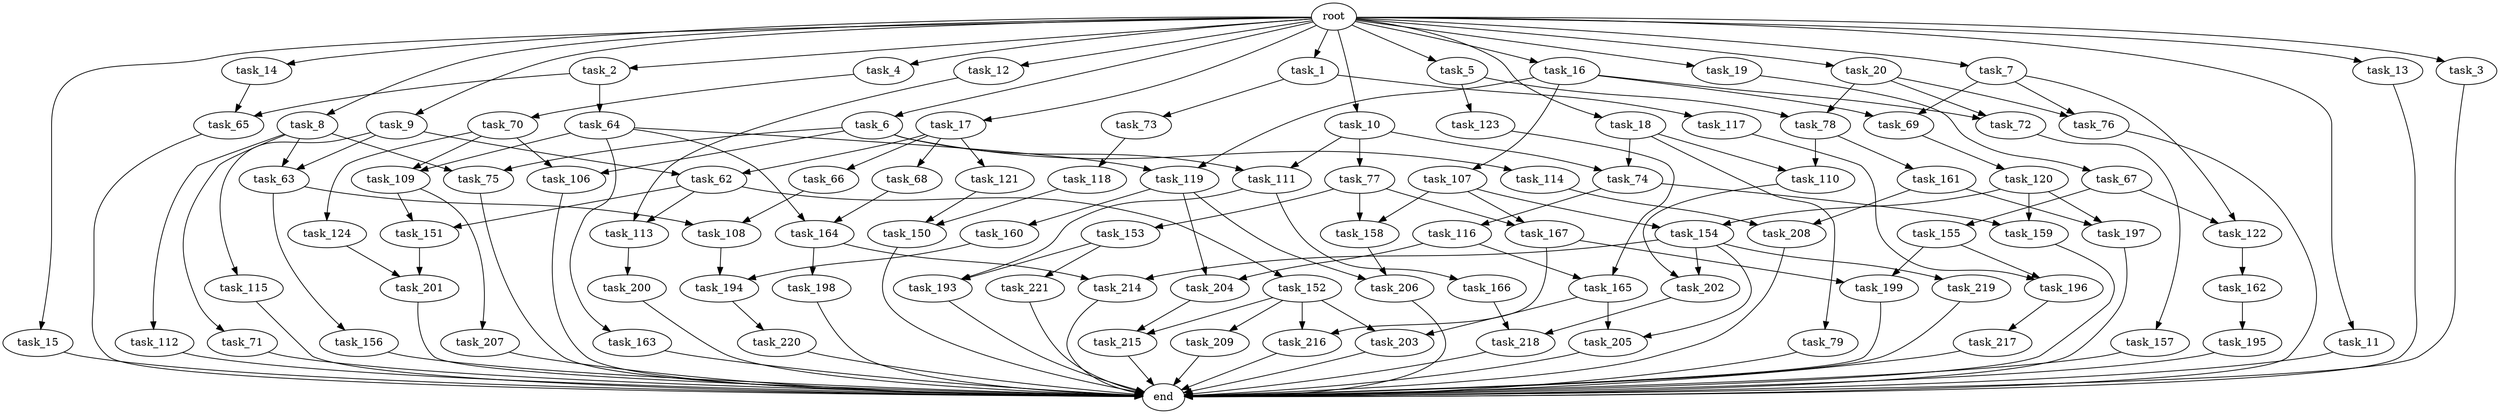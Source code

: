 digraph G {
  task_116 [size="137438953472.000000"];
  task_163 [size="309237645312.000000"];
  task_15 [size="1024.000000"];
  task_118 [size="34359738368.000000"];
  task_207 [size="214748364800.000000"];
  task_153 [size="214748364800.000000"];
  end [size="0.000000"];
  task_7 [size="1024.000000"];
  task_119 [size="618475290624.000000"];
  task_220 [size="309237645312.000000"];
  task_166 [size="137438953472.000000"];
  task_79 [size="309237645312.000000"];
  task_75 [size="386547056640.000000"];
  task_214 [size="730144440320.000000"];
  task_154 [size="214748364800.000000"];
  task_106 [size="446676598784.000000"];
  task_204 [size="1168231104512.000000"];
  task_117 [size="214748364800.000000"];
  task_196 [size="352187318272.000000"];
  task_9 [size="1024.000000"];
  task_155 [size="214748364800.000000"];
  task_216 [size="627065225216.000000"];
  task_112 [size="77309411328.000000"];
  task_121 [size="549755813888.000000"];
  task_164 [size="858993459200.000000"];
  task_217 [size="420906795008.000000"];
  task_73 [size="214748364800.000000"];
  task_64 [size="137438953472.000000"];
  task_77 [size="77309411328.000000"];
  task_198 [size="420906795008.000000"];
  task_65 [size="996432412672.000000"];
  task_150 [size="764504178688.000000"];
  task_18 [size="1024.000000"];
  task_159 [size="274877906944.000000"];
  task_63 [size="214748364800.000000"];
  task_68 [size="549755813888.000000"];
  task_115 [size="137438953472.000000"];
  task_206 [size="386547056640.000000"];
  task_160 [size="309237645312.000000"];
  task_5 [size="1024.000000"];
  task_11 [size="1024.000000"];
  task_167 [size="292057776128.000000"];
  task_156 [size="549755813888.000000"];
  task_1 [size="1024.000000"];
  task_78 [size="1717986918400.000000"];
  task_157 [size="214748364800.000000"];
  task_109 [size="446676598784.000000"];
  task_201 [size="773094113280.000000"];
  task_69 [size="1005022347264.000000"];
  task_162 [size="77309411328.000000"];
  task_165 [size="936302870528.000000"];
  task_123 [size="858993459200.000000"];
  task_20 [size="1024.000000"];
  task_194 [size="171798691840.000000"];
  task_62 [size="687194767360.000000"];
  task_66 [size="549755813888.000000"];
  task_205 [size="386547056640.000000"];
  task_161 [size="858993459200.000000"];
  task_19 [size="1024.000000"];
  task_195 [size="695784701952.000000"];
  task_4 [size="1024.000000"];
  task_10 [size="1024.000000"];
  task_193 [size="833223655424.000000"];
  task_158 [size="292057776128.000000"];
  task_70 [size="309237645312.000000"];
  task_71 [size="77309411328.000000"];
  task_67 [size="695784701952.000000"];
  task_14 [size="1024.000000"];
  task_12 [size="1024.000000"];
  task_13 [size="1024.000000"];
  task_108 [size="627065225216.000000"];
  task_3 [size="1024.000000"];
  task_114 [size="309237645312.000000"];
  task_151 [size="635655159808.000000"];
  task_113 [size="841813590016.000000"];
  task_6 [size="1024.000000"];
  task_203 [size="154618822656.000000"];
  task_124 [size="137438953472.000000"];
  task_2 [size="1024.000000"];
  task_209 [size="77309411328.000000"];
  task_221 [size="695784701952.000000"];
  task_219 [size="309237645312.000000"];
  task_107 [size="309237645312.000000"];
  task_72 [size="1168231104512.000000"];
  task_74 [size="386547056640.000000"];
  task_17 [size="1024.000000"];
  task_76 [size="1554778161152.000000"];
  task_202 [size="618475290624.000000"];
  task_120 [size="549755813888.000000"];
  task_200 [size="695784701952.000000"];
  root [size="0.000000"];
  task_197 [size="214748364800.000000"];
  task_111 [size="386547056640.000000"];
  task_8 [size="1024.000000"];
  task_16 [size="1024.000000"];
  task_199 [size="687194767360.000000"];
  task_152 [size="420906795008.000000"];
  task_218 [size="627065225216.000000"];
  task_215 [size="627065225216.000000"];
  task_110 [size="1168231104512.000000"];
  task_122 [size="910533066752.000000"];
  task_208 [size="773094113280.000000"];

  task_116 -> task_204 [size="838860800.000000"];
  task_116 -> task_165 [size="838860800.000000"];
  task_163 -> end [size="1.000000"];
  task_15 -> end [size="1.000000"];
  task_118 -> task_150 [size="209715200.000000"];
  task_207 -> end [size="1.000000"];
  task_153 -> task_193 [size="679477248.000000"];
  task_153 -> task_221 [size="679477248.000000"];
  task_7 -> task_76 [size="679477248.000000"];
  task_7 -> task_122 [size="679477248.000000"];
  task_7 -> task_69 [size="679477248.000000"];
  task_119 -> task_206 [size="301989888.000000"];
  task_119 -> task_204 [size="301989888.000000"];
  task_119 -> task_160 [size="301989888.000000"];
  task_220 -> end [size="1.000000"];
  task_166 -> task_218 [size="75497472.000000"];
  task_79 -> end [size="1.000000"];
  task_75 -> end [size="1.000000"];
  task_214 -> end [size="1.000000"];
  task_154 -> task_214 [size="301989888.000000"];
  task_154 -> task_202 [size="301989888.000000"];
  task_154 -> task_205 [size="301989888.000000"];
  task_154 -> task_219 [size="301989888.000000"];
  task_106 -> end [size="1.000000"];
  task_204 -> task_215 [size="536870912.000000"];
  task_117 -> task_196 [size="209715200.000000"];
  task_196 -> task_217 [size="411041792.000000"];
  task_9 -> task_63 [size="134217728.000000"];
  task_9 -> task_62 [size="134217728.000000"];
  task_9 -> task_115 [size="134217728.000000"];
  task_155 -> task_199 [size="134217728.000000"];
  task_155 -> task_196 [size="134217728.000000"];
  task_216 -> end [size="1.000000"];
  task_112 -> end [size="1.000000"];
  task_121 -> task_150 [size="536870912.000000"];
  task_164 -> task_214 [size="411041792.000000"];
  task_164 -> task_198 [size="411041792.000000"];
  task_217 -> end [size="1.000000"];
  task_73 -> task_118 [size="33554432.000000"];
  task_64 -> task_164 [size="301989888.000000"];
  task_64 -> task_109 [size="301989888.000000"];
  task_64 -> task_119 [size="301989888.000000"];
  task_64 -> task_163 [size="301989888.000000"];
  task_77 -> task_158 [size="209715200.000000"];
  task_77 -> task_153 [size="209715200.000000"];
  task_77 -> task_167 [size="209715200.000000"];
  task_198 -> end [size="1.000000"];
  task_65 -> end [size="1.000000"];
  task_150 -> end [size="1.000000"];
  task_18 -> task_110 [size="301989888.000000"];
  task_18 -> task_79 [size="301989888.000000"];
  task_18 -> task_74 [size="301989888.000000"];
  task_159 -> end [size="1.000000"];
  task_63 -> task_156 [size="536870912.000000"];
  task_63 -> task_108 [size="536870912.000000"];
  task_68 -> task_164 [size="536870912.000000"];
  task_115 -> end [size="1.000000"];
  task_206 -> end [size="1.000000"];
  task_160 -> task_194 [size="33554432.000000"];
  task_5 -> task_78 [size="838860800.000000"];
  task_5 -> task_123 [size="838860800.000000"];
  task_11 -> end [size="1.000000"];
  task_167 -> task_199 [size="536870912.000000"];
  task_167 -> task_216 [size="536870912.000000"];
  task_156 -> end [size="1.000000"];
  task_1 -> task_117 [size="209715200.000000"];
  task_1 -> task_73 [size="209715200.000000"];
  task_78 -> task_110 [size="838860800.000000"];
  task_78 -> task_161 [size="838860800.000000"];
  task_157 -> end [size="1.000000"];
  task_109 -> task_207 [size="209715200.000000"];
  task_109 -> task_151 [size="209715200.000000"];
  task_201 -> end [size="1.000000"];
  task_69 -> task_120 [size="536870912.000000"];
  task_162 -> task_195 [size="679477248.000000"];
  task_165 -> task_203 [size="75497472.000000"];
  task_165 -> task_205 [size="75497472.000000"];
  task_123 -> task_165 [size="75497472.000000"];
  task_20 -> task_78 [size="838860800.000000"];
  task_20 -> task_76 [size="838860800.000000"];
  task_20 -> task_72 [size="838860800.000000"];
  task_194 -> task_220 [size="301989888.000000"];
  task_62 -> task_113 [size="411041792.000000"];
  task_62 -> task_152 [size="411041792.000000"];
  task_62 -> task_151 [size="411041792.000000"];
  task_66 -> task_108 [size="75497472.000000"];
  task_205 -> end [size="1.000000"];
  task_161 -> task_197 [size="75497472.000000"];
  task_161 -> task_208 [size="75497472.000000"];
  task_19 -> task_67 [size="679477248.000000"];
  task_195 -> end [size="1.000000"];
  task_4 -> task_70 [size="301989888.000000"];
  task_10 -> task_111 [size="75497472.000000"];
  task_10 -> task_77 [size="75497472.000000"];
  task_10 -> task_74 [size="75497472.000000"];
  task_193 -> end [size="1.000000"];
  task_158 -> task_206 [size="75497472.000000"];
  task_70 -> task_109 [size="134217728.000000"];
  task_70 -> task_124 [size="134217728.000000"];
  task_70 -> task_106 [size="134217728.000000"];
  task_71 -> end [size="1.000000"];
  task_67 -> task_122 [size="209715200.000000"];
  task_67 -> task_155 [size="209715200.000000"];
  task_14 -> task_65 [size="838860800.000000"];
  task_12 -> task_113 [size="411041792.000000"];
  task_13 -> end [size="1.000000"];
  task_108 -> task_194 [size="134217728.000000"];
  task_3 -> end [size="1.000000"];
  task_114 -> task_208 [size="679477248.000000"];
  task_151 -> task_201 [size="679477248.000000"];
  task_113 -> task_200 [size="679477248.000000"];
  task_6 -> task_75 [size="301989888.000000"];
  task_6 -> task_114 [size="301989888.000000"];
  task_6 -> task_111 [size="301989888.000000"];
  task_6 -> task_106 [size="301989888.000000"];
  task_203 -> end [size="1.000000"];
  task_124 -> task_201 [size="75497472.000000"];
  task_2 -> task_65 [size="134217728.000000"];
  task_2 -> task_64 [size="134217728.000000"];
  task_209 -> end [size="1.000000"];
  task_221 -> end [size="1.000000"];
  task_219 -> end [size="1.000000"];
  task_107 -> task_158 [size="75497472.000000"];
  task_107 -> task_167 [size="75497472.000000"];
  task_107 -> task_154 [size="75497472.000000"];
  task_72 -> task_157 [size="209715200.000000"];
  task_74 -> task_116 [size="134217728.000000"];
  task_74 -> task_159 [size="134217728.000000"];
  task_17 -> task_66 [size="536870912.000000"];
  task_17 -> task_68 [size="536870912.000000"];
  task_17 -> task_121 [size="536870912.000000"];
  task_17 -> task_62 [size="536870912.000000"];
  task_76 -> end [size="1.000000"];
  task_202 -> task_218 [size="536870912.000000"];
  task_120 -> task_197 [size="134217728.000000"];
  task_120 -> task_154 [size="134217728.000000"];
  task_120 -> task_159 [size="134217728.000000"];
  task_200 -> end [size="1.000000"];
  root -> task_13 [size="1.000000"];
  root -> task_17 [size="1.000000"];
  root -> task_3 [size="1.000000"];
  root -> task_4 [size="1.000000"];
  root -> task_20 [size="1.000000"];
  root -> task_15 [size="1.000000"];
  root -> task_10 [size="1.000000"];
  root -> task_6 [size="1.000000"];
  root -> task_11 [size="1.000000"];
  root -> task_9 [size="1.000000"];
  root -> task_16 [size="1.000000"];
  root -> task_8 [size="1.000000"];
  root -> task_18 [size="1.000000"];
  root -> task_1 [size="1.000000"];
  root -> task_5 [size="1.000000"];
  root -> task_19 [size="1.000000"];
  root -> task_2 [size="1.000000"];
  root -> task_14 [size="1.000000"];
  root -> task_7 [size="1.000000"];
  root -> task_12 [size="1.000000"];
  task_197 -> end [size="1.000000"];
  task_111 -> task_193 [size="134217728.000000"];
  task_111 -> task_166 [size="134217728.000000"];
  task_8 -> task_63 [size="75497472.000000"];
  task_8 -> task_75 [size="75497472.000000"];
  task_8 -> task_112 [size="75497472.000000"];
  task_8 -> task_71 [size="75497472.000000"];
  task_16 -> task_119 [size="301989888.000000"];
  task_16 -> task_107 [size="301989888.000000"];
  task_16 -> task_72 [size="301989888.000000"];
  task_16 -> task_69 [size="301989888.000000"];
  task_199 -> end [size="1.000000"];
  task_152 -> task_215 [size="75497472.000000"];
  task_152 -> task_203 [size="75497472.000000"];
  task_152 -> task_216 [size="75497472.000000"];
  task_152 -> task_209 [size="75497472.000000"];
  task_218 -> end [size="1.000000"];
  task_215 -> end [size="1.000000"];
  task_110 -> task_202 [size="301989888.000000"];
  task_122 -> task_162 [size="75497472.000000"];
  task_208 -> end [size="1.000000"];
}
